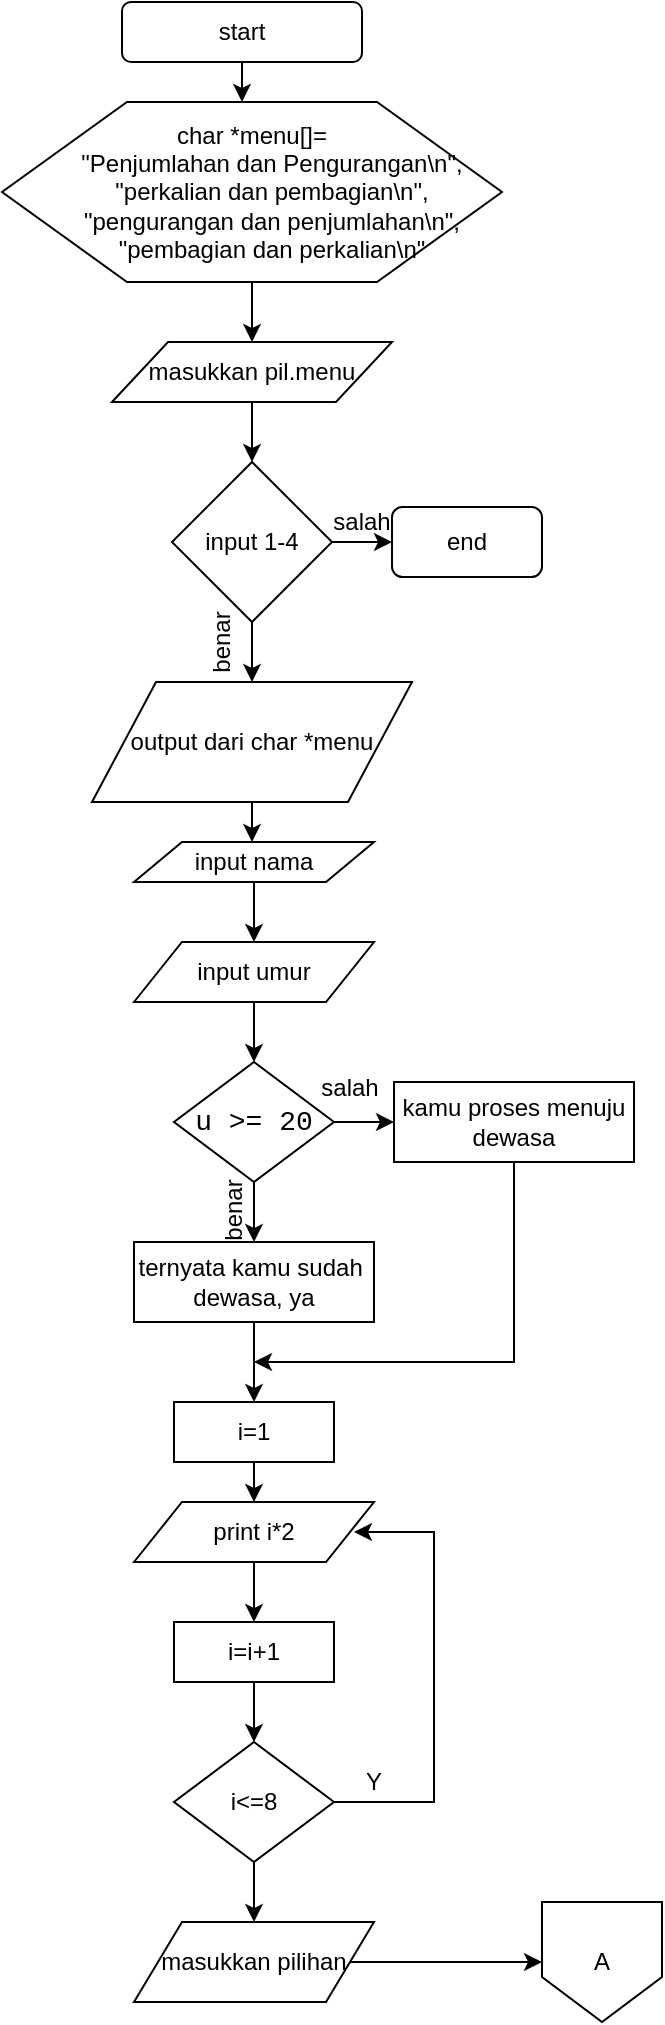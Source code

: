 <mxfile version="13.0.2" type="github" pages="2">
  <diagram id="ebdJBXKXP5XJlpO1t2-k" name="Halaman-1">
    <mxGraphModel dx="868" dy="450" grid="1" gridSize="10" guides="1" tooltips="1" connect="1" arrows="1" fold="1" page="1" pageScale="1" pageWidth="850" pageHeight="1100" math="0" shadow="0">
      <root>
        <mxCell id="0" />
        <mxCell id="1" parent="0" />
        <mxCell id="0wTifhs9pVpjUrF7IxjW-2" style="edgeStyle=orthogonalEdgeStyle;rounded=0;orthogonalLoop=1;jettySize=auto;html=1;" parent="1" source="0wTifhs9pVpjUrF7IxjW-1" edge="1">
          <mxGeometry relative="1" as="geometry">
            <mxPoint x="130" y="90" as="targetPoint" />
          </mxGeometry>
        </mxCell>
        <mxCell id="0wTifhs9pVpjUrF7IxjW-1" value="start" style="rounded=1;whiteSpace=wrap;html=1;" parent="1" vertex="1">
          <mxGeometry x="70" y="40" width="120" height="30" as="geometry" />
        </mxCell>
        <mxCell id="0wTifhs9pVpjUrF7IxjW-6" style="edgeStyle=orthogonalEdgeStyle;rounded=0;orthogonalLoop=1;jettySize=auto;html=1;" parent="1" edge="1">
          <mxGeometry relative="1" as="geometry">
            <mxPoint x="130" y="240" as="targetPoint" />
            <mxPoint x="130" y="210" as="sourcePoint" />
          </mxGeometry>
        </mxCell>
        <mxCell id="0wTifhs9pVpjUrF7IxjW-21" style="edgeStyle=orthogonalEdgeStyle;rounded=0;orthogonalLoop=1;jettySize=auto;html=1;" parent="1" source="0wTifhs9pVpjUrF7IxjW-7" edge="1">
          <mxGeometry relative="1" as="geometry">
            <mxPoint x="135" y="460" as="targetPoint" />
          </mxGeometry>
        </mxCell>
        <mxCell id="0wTifhs9pVpjUrF7IxjW-7" value="output dari char *menu" style="shape=parallelogram;perimeter=parallelogramPerimeter;whiteSpace=wrap;html=1;" parent="1" vertex="1">
          <mxGeometry x="55" y="380" width="160" height="60" as="geometry" />
        </mxCell>
        <mxCell id="0wTifhs9pVpjUrF7IxjW-9" style="edgeStyle=orthogonalEdgeStyle;rounded=0;orthogonalLoop=1;jettySize=auto;html=1;" parent="1" source="0wTifhs9pVpjUrF7IxjW-8" edge="1">
          <mxGeometry relative="1" as="geometry">
            <mxPoint x="135" y="210" as="targetPoint" />
          </mxGeometry>
        </mxCell>
        <mxCell id="0wTifhs9pVpjUrF7IxjW-8" value="&lt;div&gt;char *menu[]=&lt;/div&gt;&lt;div&gt;&amp;nbsp; &amp;nbsp; &amp;nbsp; &quot;Penjumlahan dan Pengurangan\n&quot;,&lt;/div&gt;&lt;div&gt;&amp;nbsp; &amp;nbsp; &amp;nbsp; &quot;perkalian dan pembagian\n&quot;,&lt;/div&gt;&lt;div&gt;&amp;nbsp; &amp;nbsp; &amp;nbsp; &quot;pengurangan dan penjumlahan\n&quot;,&lt;/div&gt;&lt;div&gt;&amp;nbsp; &amp;nbsp; &amp;nbsp; &quot;pembagian dan perkalian\n&quot;&lt;/div&gt;" style="shape=hexagon;perimeter=hexagonPerimeter2;whiteSpace=wrap;html=1;" parent="1" vertex="1">
          <mxGeometry x="10" y="90" width="250" height="90" as="geometry" />
        </mxCell>
        <mxCell id="0wTifhs9pVpjUrF7IxjW-12" style="edgeStyle=orthogonalEdgeStyle;rounded=0;orthogonalLoop=1;jettySize=auto;html=1;" parent="1" source="0wTifhs9pVpjUrF7IxjW-10" edge="1">
          <mxGeometry relative="1" as="geometry">
            <mxPoint x="135" y="270" as="targetPoint" />
          </mxGeometry>
        </mxCell>
        <mxCell id="0wTifhs9pVpjUrF7IxjW-10" value="masukkan pil.menu" style="shape=parallelogram;perimeter=parallelogramPerimeter;whiteSpace=wrap;html=1;" parent="1" vertex="1">
          <mxGeometry x="65" y="210" width="140" height="30" as="geometry" />
        </mxCell>
        <mxCell id="0wTifhs9pVpjUrF7IxjW-15" style="edgeStyle=orthogonalEdgeStyle;rounded=0;orthogonalLoop=1;jettySize=auto;html=1;entryX=0.5;entryY=0;entryDx=0;entryDy=0;" parent="1" source="0wTifhs9pVpjUrF7IxjW-13" target="0wTifhs9pVpjUrF7IxjW-7" edge="1">
          <mxGeometry relative="1" as="geometry" />
        </mxCell>
        <mxCell id="0wTifhs9pVpjUrF7IxjW-18" style="edgeStyle=orthogonalEdgeStyle;rounded=0;orthogonalLoop=1;jettySize=auto;html=1;" parent="1" source="0wTifhs9pVpjUrF7IxjW-13" target="0wTifhs9pVpjUrF7IxjW-16" edge="1">
          <mxGeometry relative="1" as="geometry" />
        </mxCell>
        <mxCell id="0wTifhs9pVpjUrF7IxjW-13" value="input 1-4" style="rhombus;whiteSpace=wrap;html=1;" parent="1" vertex="1">
          <mxGeometry x="95" y="270" width="80" height="80" as="geometry" />
        </mxCell>
        <mxCell id="0wTifhs9pVpjUrF7IxjW-16" value="end" style="rounded=1;whiteSpace=wrap;html=1;" parent="1" vertex="1">
          <mxGeometry x="205" y="292.5" width="75" height="35" as="geometry" />
        </mxCell>
        <mxCell id="0wTifhs9pVpjUrF7IxjW-19" value="salah" style="text;html=1;strokeColor=none;fillColor=none;align=center;verticalAlign=middle;whiteSpace=wrap;rounded=0;" parent="1" vertex="1">
          <mxGeometry x="170" y="290" width="40" height="20" as="geometry" />
        </mxCell>
        <mxCell id="0wTifhs9pVpjUrF7IxjW-20" value="benar" style="text;html=1;strokeColor=none;fillColor=none;align=center;verticalAlign=middle;whiteSpace=wrap;rounded=0;rotation=-90;" parent="1" vertex="1">
          <mxGeometry x="100" y="350" width="40" height="20" as="geometry" />
        </mxCell>
        <mxCell id="7cgkuKm9BomeFOLq-4Vx-50" style="edgeStyle=orthogonalEdgeStyle;rounded=0;orthogonalLoop=1;jettySize=auto;html=1;" edge="1" parent="1" source="7cgkuKm9BomeFOLq-4Vx-27" target="7cgkuKm9BomeFOLq-4Vx-29">
          <mxGeometry relative="1" as="geometry" />
        </mxCell>
        <mxCell id="7cgkuKm9BomeFOLq-4Vx-27" value="input nama" style="shape=parallelogram;perimeter=parallelogramPerimeter;whiteSpace=wrap;html=1;" vertex="1" parent="1">
          <mxGeometry x="76" y="460" width="120" height="20" as="geometry" />
        </mxCell>
        <mxCell id="7cgkuKm9BomeFOLq-4Vx-28" style="edgeStyle=orthogonalEdgeStyle;rounded=0;orthogonalLoop=1;jettySize=auto;html=1;" edge="1" parent="1" source="7cgkuKm9BomeFOLq-4Vx-29">
          <mxGeometry relative="1" as="geometry">
            <mxPoint x="136" y="570" as="targetPoint" />
          </mxGeometry>
        </mxCell>
        <mxCell id="7cgkuKm9BomeFOLq-4Vx-29" value="input umur" style="shape=parallelogram;perimeter=parallelogramPerimeter;whiteSpace=wrap;html=1;" vertex="1" parent="1">
          <mxGeometry x="76" y="510" width="120" height="30" as="geometry" />
        </mxCell>
        <mxCell id="7cgkuKm9BomeFOLq-4Vx-30" style="edgeStyle=orthogonalEdgeStyle;rounded=0;orthogonalLoop=1;jettySize=auto;html=1;" edge="1" parent="1" source="7cgkuKm9BomeFOLq-4Vx-32">
          <mxGeometry relative="1" as="geometry">
            <mxPoint x="136" y="660" as="targetPoint" />
          </mxGeometry>
        </mxCell>
        <mxCell id="7cgkuKm9BomeFOLq-4Vx-31" style="edgeStyle=orthogonalEdgeStyle;rounded=0;orthogonalLoop=1;jettySize=auto;html=1;" edge="1" parent="1" source="7cgkuKm9BomeFOLq-4Vx-32">
          <mxGeometry relative="1" as="geometry">
            <mxPoint x="206" y="600" as="targetPoint" />
          </mxGeometry>
        </mxCell>
        <mxCell id="7cgkuKm9BomeFOLq-4Vx-32" value="&lt;div style=&quot;font-family: &amp;#34;consolas&amp;#34; , &amp;#34;courier new&amp;#34; , monospace ; font-size: 14px ; line-height: 19px&quot;&gt;u &amp;gt;= &lt;span&gt;20&lt;/span&gt;&lt;/div&gt;" style="rhombus;whiteSpace=wrap;html=1;" vertex="1" parent="1">
          <mxGeometry x="96" y="570" width="80" height="60" as="geometry" />
        </mxCell>
        <mxCell id="7cgkuKm9BomeFOLq-4Vx-33" style="edgeStyle=orthogonalEdgeStyle;rounded=0;orthogonalLoop=1;jettySize=auto;html=1;" edge="1" parent="1" source="7cgkuKm9BomeFOLq-4Vx-34">
          <mxGeometry relative="1" as="geometry">
            <mxPoint x="136" y="740" as="targetPoint" />
          </mxGeometry>
        </mxCell>
        <mxCell id="7cgkuKm9BomeFOLq-4Vx-34" value="ternyata kamu sudah&amp;nbsp;&lt;br&gt;dewasa, ya" style="rounded=0;whiteSpace=wrap;html=1;" vertex="1" parent="1">
          <mxGeometry x="76" y="660" width="120" height="40" as="geometry" />
        </mxCell>
        <mxCell id="7cgkuKm9BomeFOLq-4Vx-35" style="edgeStyle=orthogonalEdgeStyle;rounded=0;orthogonalLoop=1;jettySize=auto;html=1;" edge="1" parent="1" source="7cgkuKm9BomeFOLq-4Vx-36">
          <mxGeometry relative="1" as="geometry">
            <mxPoint x="136" y="720" as="targetPoint" />
            <Array as="points">
              <mxPoint x="266" y="710" />
              <mxPoint x="266" y="710" />
            </Array>
          </mxGeometry>
        </mxCell>
        <mxCell id="7cgkuKm9BomeFOLq-4Vx-36" value="kamu proses menuju&lt;br&gt;dewasa" style="rounded=0;whiteSpace=wrap;html=1;" vertex="1" parent="1">
          <mxGeometry x="206" y="580" width="120" height="40" as="geometry" />
        </mxCell>
        <mxCell id="7cgkuKm9BomeFOLq-4Vx-37" value="benar" style="text;html=1;strokeColor=none;fillColor=none;align=center;verticalAlign=middle;whiteSpace=wrap;rounded=0;rotation=-90;" vertex="1" parent="1">
          <mxGeometry x="106" y="634" width="40" height="20" as="geometry" />
        </mxCell>
        <mxCell id="7cgkuKm9BomeFOLq-4Vx-38" value="salah" style="text;html=1;strokeColor=none;fillColor=none;align=center;verticalAlign=middle;whiteSpace=wrap;rounded=0;" vertex="1" parent="1">
          <mxGeometry x="164" y="573" width="40" height="20" as="geometry" />
        </mxCell>
        <mxCell id="7cgkuKm9BomeFOLq-4Vx-39" style="edgeStyle=orthogonalEdgeStyle;rounded=0;orthogonalLoop=1;jettySize=auto;html=1;" edge="1" parent="1" source="7cgkuKm9BomeFOLq-4Vx-40" target="7cgkuKm9BomeFOLq-4Vx-42">
          <mxGeometry relative="1" as="geometry">
            <mxPoint x="136" y="790" as="targetPoint" />
          </mxGeometry>
        </mxCell>
        <mxCell id="7cgkuKm9BomeFOLq-4Vx-40" value="i=1" style="rounded=0;whiteSpace=wrap;html=1;" vertex="1" parent="1">
          <mxGeometry x="96" y="740" width="80" height="30" as="geometry" />
        </mxCell>
        <mxCell id="7cgkuKm9BomeFOLq-4Vx-41" style="edgeStyle=orthogonalEdgeStyle;rounded=0;orthogonalLoop=1;jettySize=auto;html=1;" edge="1" parent="1" source="7cgkuKm9BomeFOLq-4Vx-42">
          <mxGeometry relative="1" as="geometry">
            <mxPoint x="136" y="850" as="targetPoint" />
          </mxGeometry>
        </mxCell>
        <mxCell id="7cgkuKm9BomeFOLq-4Vx-42" value="print i*2" style="shape=parallelogram;perimeter=parallelogramPerimeter;whiteSpace=wrap;html=1;" vertex="1" parent="1">
          <mxGeometry x="76" y="790" width="120" height="30" as="geometry" />
        </mxCell>
        <mxCell id="7cgkuKm9BomeFOLq-4Vx-43" style="edgeStyle=orthogonalEdgeStyle;rounded=0;orthogonalLoop=1;jettySize=auto;html=1;" edge="1" parent="1" source="7cgkuKm9BomeFOLq-4Vx-44">
          <mxGeometry relative="1" as="geometry">
            <mxPoint x="136" y="910" as="targetPoint" />
          </mxGeometry>
        </mxCell>
        <mxCell id="7cgkuKm9BomeFOLq-4Vx-44" value="i=i+1" style="rounded=0;whiteSpace=wrap;html=1;" vertex="1" parent="1">
          <mxGeometry x="96" y="850" width="80" height="30" as="geometry" />
        </mxCell>
        <mxCell id="7cgkuKm9BomeFOLq-4Vx-45" style="edgeStyle=orthogonalEdgeStyle;rounded=0;orthogonalLoop=1;jettySize=auto;html=1;" edge="1" parent="1" source="7cgkuKm9BomeFOLq-4Vx-47">
          <mxGeometry relative="1" as="geometry">
            <mxPoint x="186" y="805" as="targetPoint" />
            <Array as="points">
              <mxPoint x="226" y="940" />
              <mxPoint x="226" y="805" />
              <mxPoint x="189" y="805" />
            </Array>
          </mxGeometry>
        </mxCell>
        <mxCell id="7cgkuKm9BomeFOLq-4Vx-46" style="edgeStyle=orthogonalEdgeStyle;rounded=0;orthogonalLoop=1;jettySize=auto;html=1;" edge="1" parent="1" source="7cgkuKm9BomeFOLq-4Vx-47">
          <mxGeometry relative="1" as="geometry">
            <mxPoint x="136" y="1000" as="targetPoint" />
          </mxGeometry>
        </mxCell>
        <mxCell id="7cgkuKm9BomeFOLq-4Vx-47" value="i&amp;lt;=8" style="rhombus;whiteSpace=wrap;html=1;" vertex="1" parent="1">
          <mxGeometry x="96" y="910" width="80" height="60" as="geometry" />
        </mxCell>
        <mxCell id="7cgkuKm9BomeFOLq-4Vx-48" value="Y" style="text;html=1;strokeColor=none;fillColor=none;align=center;verticalAlign=middle;whiteSpace=wrap;rounded=0;" vertex="1" parent="1">
          <mxGeometry x="176" y="920" width="40" height="20" as="geometry" />
        </mxCell>
        <mxCell id="7cgkuKm9BomeFOLq-4Vx-63" style="edgeStyle=orthogonalEdgeStyle;rounded=0;orthogonalLoop=1;jettySize=auto;html=1;" edge="1" parent="1" source="7cgkuKm9BomeFOLq-4Vx-49" target="7cgkuKm9BomeFOLq-4Vx-64">
          <mxGeometry relative="1" as="geometry">
            <mxPoint x="290" y="1020" as="targetPoint" />
          </mxGeometry>
        </mxCell>
        <mxCell id="7cgkuKm9BomeFOLq-4Vx-49" value="masukkan pilihan" style="shape=parallelogram;perimeter=parallelogramPerimeter;whiteSpace=wrap;html=1;" vertex="1" parent="1">
          <mxGeometry x="76" y="1000" width="120" height="40" as="geometry" />
        </mxCell>
        <mxCell id="7cgkuKm9BomeFOLq-4Vx-64" value="A" style="shape=offPageConnector;whiteSpace=wrap;html=1;" vertex="1" parent="1">
          <mxGeometry x="280" y="990" width="60" height="60" as="geometry" />
        </mxCell>
      </root>
    </mxGraphModel>
  </diagram>
  <diagram id="DmgJf3vSw39suGwBix9l" name="Halaman-2">
    <mxGraphModel dx="868" dy="450" grid="1" gridSize="10" guides="1" tooltips="1" connect="1" arrows="1" fold="1" page="1" pageScale="1" pageWidth="1100" pageHeight="850" math="0" shadow="0">
      <root>
        <mxCell id="-30Xm608WDupodjD7dE_-0" />
        <mxCell id="-30Xm608WDupodjD7dE_-1" parent="-30Xm608WDupodjD7dE_-0" />
        <mxCell id="-30Xm608WDupodjD7dE_-3" style="edgeStyle=orthogonalEdgeStyle;rounded=0;orthogonalLoop=1;jettySize=auto;html=1;" edge="1" parent="-30Xm608WDupodjD7dE_-1" source="-30Xm608WDupodjD7dE_-2" target="-30Xm608WDupodjD7dE_-4">
          <mxGeometry relative="1" as="geometry">
            <mxPoint x="70" y="160" as="targetPoint" />
            <Array as="points">
              <mxPoint x="400" y="130" />
            </Array>
          </mxGeometry>
        </mxCell>
        <mxCell id="-30Xm608WDupodjD7dE_-2" value="A" style="shape=offPageConnector;whiteSpace=wrap;html=1;size=0.512;" vertex="1" parent="-30Xm608WDupodjD7dE_-1">
          <mxGeometry x="360" y="20" width="80" height="80" as="geometry" />
        </mxCell>
        <mxCell id="-30Xm608WDupodjD7dE_-5" style="edgeStyle=orthogonalEdgeStyle;rounded=0;orthogonalLoop=1;jettySize=auto;html=1;" edge="1" parent="-30Xm608WDupodjD7dE_-1" source="-30Xm608WDupodjD7dE_-4">
          <mxGeometry relative="1" as="geometry">
            <mxPoint x="70" y="510" as="targetPoint" />
          </mxGeometry>
        </mxCell>
        <mxCell id="-30Xm608WDupodjD7dE_-6" style="edgeStyle=orthogonalEdgeStyle;rounded=0;orthogonalLoop=1;jettySize=auto;html=1;" edge="1" parent="-30Xm608WDupodjD7dE_-1" source="-30Xm608WDupodjD7dE_-4" target="-30Xm608WDupodjD7dE_-7">
          <mxGeometry relative="1" as="geometry">
            <mxPoint x="160" y="190" as="targetPoint" />
          </mxGeometry>
        </mxCell>
        <mxCell id="-30Xm608WDupodjD7dE_-4" value="pilih 1" style="rhombus;whiteSpace=wrap;html=1;" vertex="1" parent="-30Xm608WDupodjD7dE_-1">
          <mxGeometry x="30" y="150" width="80" height="80" as="geometry" />
        </mxCell>
        <mxCell id="-30Xm608WDupodjD7dE_-8" style="edgeStyle=orthogonalEdgeStyle;rounded=0;orthogonalLoop=1;jettySize=auto;html=1;" edge="1" parent="-30Xm608WDupodjD7dE_-1" source="-30Xm608WDupodjD7dE_-7">
          <mxGeometry relative="1" as="geometry">
            <mxPoint x="190" y="240" as="targetPoint" />
          </mxGeometry>
        </mxCell>
        <mxCell id="-30Xm608WDupodjD7dE_-7" value="soal 1&lt;br&gt;input tinggi&lt;br&gt;dan alas" style="shape=parallelogram;perimeter=parallelogramPerimeter;whiteSpace=wrap;html=1;" vertex="1" parent="-30Xm608WDupodjD7dE_-1">
          <mxGeometry x="130" y="165" width="120" height="50" as="geometry" />
        </mxCell>
        <mxCell id="-30Xm608WDupodjD7dE_-11" style="edgeStyle=orthogonalEdgeStyle;rounded=0;orthogonalLoop=1;jettySize=auto;html=1;" edge="1" parent="-30Xm608WDupodjD7dE_-1" source="-30Xm608WDupodjD7dE_-10" target="-30Xm608WDupodjD7dE_-12">
          <mxGeometry relative="1" as="geometry">
            <mxPoint x="190" y="300" as="targetPoint" />
          </mxGeometry>
        </mxCell>
        <mxCell id="-30Xm608WDupodjD7dE_-10" value="input jawaban" style="shape=parallelogram;perimeter=parallelogramPerimeter;whiteSpace=wrap;html=1;" vertex="1" parent="-30Xm608WDupodjD7dE_-1">
          <mxGeometry x="130" y="240" width="120" height="30" as="geometry" />
        </mxCell>
        <mxCell id="-30Xm608WDupodjD7dE_-13" style="edgeStyle=orthogonalEdgeStyle;rounded=0;orthogonalLoop=1;jettySize=auto;html=1;" edge="1" parent="-30Xm608WDupodjD7dE_-1" source="-30Xm608WDupodjD7dE_-12" target="-30Xm608WDupodjD7dE_-14">
          <mxGeometry relative="1" as="geometry">
            <mxPoint x="190" y="350" as="targetPoint" />
          </mxGeometry>
        </mxCell>
        <mxCell id="-30Xm608WDupodjD7dE_-12" value="proses penghitungan" style="rounded=0;whiteSpace=wrap;html=1;" vertex="1" parent="-30Xm608WDupodjD7dE_-1">
          <mxGeometry x="130" y="290" width="120" height="30" as="geometry" />
        </mxCell>
        <mxCell id="-30Xm608WDupodjD7dE_-15" style="edgeStyle=orthogonalEdgeStyle;rounded=0;orthogonalLoop=1;jettySize=auto;html=1;" edge="1" parent="-30Xm608WDupodjD7dE_-1" source="-30Xm608WDupodjD7dE_-14">
          <mxGeometry relative="1" as="geometry">
            <mxPoint x="310" y="190" as="targetPoint" />
            <Array as="points">
              <mxPoint x="280" y="380" />
              <mxPoint x="280" y="190" />
              <mxPoint x="300" y="190" />
            </Array>
          </mxGeometry>
        </mxCell>
        <mxCell id="-30Xm608WDupodjD7dE_-23" style="edgeStyle=orthogonalEdgeStyle;rounded=0;orthogonalLoop=1;jettySize=auto;html=1;" edge="1" parent="-30Xm608WDupodjD7dE_-1" source="-30Xm608WDupodjD7dE_-14" target="n_Fw9fXatT2SDupdEC6r-18">
          <mxGeometry relative="1" as="geometry">
            <mxPoint x="190" y="490" as="targetPoint" />
            <Array as="points">
              <mxPoint x="190" y="460" />
            </Array>
          </mxGeometry>
        </mxCell>
        <mxCell id="-30Xm608WDupodjD7dE_-14" value="jawaban" style="rhombus;whiteSpace=wrap;html=1;" vertex="1" parent="-30Xm608WDupodjD7dE_-1">
          <mxGeometry x="150" y="340" width="80" height="80" as="geometry" />
        </mxCell>
        <mxCell id="-30Xm608WDupodjD7dE_-17" style="edgeStyle=orthogonalEdgeStyle;rounded=0;orthogonalLoop=1;jettySize=auto;html=1;" edge="1" parent="-30Xm608WDupodjD7dE_-1" source="-30Xm608WDupodjD7dE_-16">
          <mxGeometry relative="1" as="geometry">
            <mxPoint x="366" y="250" as="targetPoint" />
          </mxGeometry>
        </mxCell>
        <mxCell id="-30Xm608WDupodjD7dE_-16" value="soal 2&lt;br&gt;masukkan diameter&lt;br&gt;dan nilai phi" style="shape=parallelogram;perimeter=parallelogramPerimeter;whiteSpace=wrap;html=1;" vertex="1" parent="-30Xm608WDupodjD7dE_-1">
          <mxGeometry x="296" y="160" width="140" height="60" as="geometry" />
        </mxCell>
        <mxCell id="-30Xm608WDupodjD7dE_-18" style="edgeStyle=orthogonalEdgeStyle;rounded=0;orthogonalLoop=1;jettySize=auto;html=1;" edge="1" parent="-30Xm608WDupodjD7dE_-1" source="-30Xm608WDupodjD7dE_-19" target="-30Xm608WDupodjD7dE_-21">
          <mxGeometry relative="1" as="geometry">
            <mxPoint x="366" y="300" as="targetPoint" />
          </mxGeometry>
        </mxCell>
        <mxCell id="-30Xm608WDupodjD7dE_-19" value="input jawaban" style="shape=parallelogram;perimeter=parallelogramPerimeter;whiteSpace=wrap;html=1;" vertex="1" parent="-30Xm608WDupodjD7dE_-1">
          <mxGeometry x="306" y="240" width="120" height="30" as="geometry" />
        </mxCell>
        <mxCell id="-30Xm608WDupodjD7dE_-20" style="edgeStyle=orthogonalEdgeStyle;rounded=0;orthogonalLoop=1;jettySize=auto;html=1;" edge="1" parent="-30Xm608WDupodjD7dE_-1" source="-30Xm608WDupodjD7dE_-21">
          <mxGeometry relative="1" as="geometry">
            <mxPoint x="366" y="340" as="targetPoint" />
          </mxGeometry>
        </mxCell>
        <mxCell id="-30Xm608WDupodjD7dE_-21" value="proses penghitungan" style="rounded=0;whiteSpace=wrap;html=1;" vertex="1" parent="-30Xm608WDupodjD7dE_-1">
          <mxGeometry x="306" y="290" width="120" height="30" as="geometry" />
        </mxCell>
        <mxCell id="-30Xm608WDupodjD7dE_-24" style="edgeStyle=orthogonalEdgeStyle;rounded=0;orthogonalLoop=1;jettySize=auto;html=1;" edge="1" parent="-30Xm608WDupodjD7dE_-1" source="-30Xm608WDupodjD7dE_-22">
          <mxGeometry relative="1" as="geometry">
            <mxPoint x="476" y="190" as="targetPoint" />
            <Array as="points">
              <mxPoint x="446" y="380" />
              <mxPoint x="446" y="190" />
            </Array>
          </mxGeometry>
        </mxCell>
        <mxCell id="-30Xm608WDupodjD7dE_-22" value="jawaban" style="rhombus;whiteSpace=wrap;html=1;" vertex="1" parent="-30Xm608WDupodjD7dE_-1">
          <mxGeometry x="326" y="340" width="80" height="80" as="geometry" />
        </mxCell>
        <mxCell id="-30Xm608WDupodjD7dE_-25" style="edgeStyle=orthogonalEdgeStyle;rounded=0;orthogonalLoop=1;jettySize=auto;html=1;" edge="1" parent="-30Xm608WDupodjD7dE_-1" source="-30Xm608WDupodjD7dE_-26">
          <mxGeometry relative="1" as="geometry">
            <mxPoint x="530" y="255" as="targetPoint" />
          </mxGeometry>
        </mxCell>
        <mxCell id="-30Xm608WDupodjD7dE_-26" value="soal 3&lt;br&gt;masukkan diameter&lt;br&gt;dan nilai phi" style="shape=parallelogram;perimeter=parallelogramPerimeter;whiteSpace=wrap;html=1;" vertex="1" parent="-30Xm608WDupodjD7dE_-1">
          <mxGeometry x="460" y="165" width="140" height="60" as="geometry" />
        </mxCell>
        <mxCell id="-30Xm608WDupodjD7dE_-27" style="edgeStyle=orthogonalEdgeStyle;rounded=0;orthogonalLoop=1;jettySize=auto;html=1;" edge="1" parent="-30Xm608WDupodjD7dE_-1" source="-30Xm608WDupodjD7dE_-28" target="-30Xm608WDupodjD7dE_-30">
          <mxGeometry relative="1" as="geometry">
            <mxPoint x="530" y="305" as="targetPoint" />
          </mxGeometry>
        </mxCell>
        <mxCell id="-30Xm608WDupodjD7dE_-28" value="input jawaban" style="shape=parallelogram;perimeter=parallelogramPerimeter;whiteSpace=wrap;html=1;" vertex="1" parent="-30Xm608WDupodjD7dE_-1">
          <mxGeometry x="470" y="245" width="120" height="30" as="geometry" />
        </mxCell>
        <mxCell id="-30Xm608WDupodjD7dE_-29" style="edgeStyle=orthogonalEdgeStyle;rounded=0;orthogonalLoop=1;jettySize=auto;html=1;" edge="1" parent="-30Xm608WDupodjD7dE_-1" source="-30Xm608WDupodjD7dE_-30">
          <mxGeometry relative="1" as="geometry">
            <mxPoint x="530" y="345" as="targetPoint" />
          </mxGeometry>
        </mxCell>
        <mxCell id="-30Xm608WDupodjD7dE_-30" value="proses penghitungan" style="rounded=0;whiteSpace=wrap;html=1;" vertex="1" parent="-30Xm608WDupodjD7dE_-1">
          <mxGeometry x="470" y="295" width="120" height="30" as="geometry" />
        </mxCell>
        <mxCell id="-30Xm608WDupodjD7dE_-31" style="edgeStyle=orthogonalEdgeStyle;rounded=0;orthogonalLoop=1;jettySize=auto;html=1;" edge="1" parent="-30Xm608WDupodjD7dE_-1" source="-30Xm608WDupodjD7dE_-32">
          <mxGeometry relative="1" as="geometry">
            <mxPoint x="640" y="195" as="targetPoint" />
            <Array as="points">
              <mxPoint x="610" y="385" />
              <mxPoint x="610" y="195" />
            </Array>
          </mxGeometry>
        </mxCell>
        <mxCell id="-30Xm608WDupodjD7dE_-32" value="jawaban" style="rhombus;whiteSpace=wrap;html=1;" vertex="1" parent="-30Xm608WDupodjD7dE_-1">
          <mxGeometry x="490" y="345" width="80" height="80" as="geometry" />
        </mxCell>
        <mxCell id="n_Fw9fXatT2SDupdEC6r-0" style="edgeStyle=orthogonalEdgeStyle;rounded=0;orthogonalLoop=1;jettySize=auto;html=1;" edge="1" parent="-30Xm608WDupodjD7dE_-1" source="n_Fw9fXatT2SDupdEC6r-1">
          <mxGeometry relative="1" as="geometry">
            <mxPoint x="696" y="255" as="targetPoint" />
          </mxGeometry>
        </mxCell>
        <mxCell id="n_Fw9fXatT2SDupdEC6r-1" value="soal 4&lt;br&gt;masukkan tinggi&lt;br&gt;dan alas" style="shape=parallelogram;perimeter=parallelogramPerimeter;whiteSpace=wrap;html=1;" vertex="1" parent="-30Xm608WDupodjD7dE_-1">
          <mxGeometry x="626" y="165" width="140" height="60" as="geometry" />
        </mxCell>
        <mxCell id="n_Fw9fXatT2SDupdEC6r-2" style="edgeStyle=orthogonalEdgeStyle;rounded=0;orthogonalLoop=1;jettySize=auto;html=1;" edge="1" parent="-30Xm608WDupodjD7dE_-1" source="n_Fw9fXatT2SDupdEC6r-3" target="n_Fw9fXatT2SDupdEC6r-5">
          <mxGeometry relative="1" as="geometry">
            <mxPoint x="696" y="305" as="targetPoint" />
          </mxGeometry>
        </mxCell>
        <mxCell id="n_Fw9fXatT2SDupdEC6r-3" value="input jawaban" style="shape=parallelogram;perimeter=parallelogramPerimeter;whiteSpace=wrap;html=1;" vertex="1" parent="-30Xm608WDupodjD7dE_-1">
          <mxGeometry x="636" y="245" width="120" height="30" as="geometry" />
        </mxCell>
        <mxCell id="n_Fw9fXatT2SDupdEC6r-4" style="edgeStyle=orthogonalEdgeStyle;rounded=0;orthogonalLoop=1;jettySize=auto;html=1;" edge="1" parent="-30Xm608WDupodjD7dE_-1" source="n_Fw9fXatT2SDupdEC6r-5">
          <mxGeometry relative="1" as="geometry">
            <mxPoint x="696" y="345" as="targetPoint" />
          </mxGeometry>
        </mxCell>
        <mxCell id="n_Fw9fXatT2SDupdEC6r-5" value="proses penghitungan" style="rounded=0;whiteSpace=wrap;html=1;" vertex="1" parent="-30Xm608WDupodjD7dE_-1">
          <mxGeometry x="636" y="295" width="120" height="30" as="geometry" />
        </mxCell>
        <mxCell id="n_Fw9fXatT2SDupdEC6r-6" style="edgeStyle=orthogonalEdgeStyle;rounded=0;orthogonalLoop=1;jettySize=auto;html=1;" edge="1" parent="-30Xm608WDupodjD7dE_-1" source="n_Fw9fXatT2SDupdEC6r-7">
          <mxGeometry relative="1" as="geometry">
            <mxPoint x="806" y="195" as="targetPoint" />
            <Array as="points">
              <mxPoint x="776" y="385" />
              <mxPoint x="776" y="195" />
            </Array>
          </mxGeometry>
        </mxCell>
        <mxCell id="n_Fw9fXatT2SDupdEC6r-7" value="jawaban" style="rhombus;whiteSpace=wrap;html=1;" vertex="1" parent="-30Xm608WDupodjD7dE_-1">
          <mxGeometry x="656" y="345" width="80" height="80" as="geometry" />
        </mxCell>
        <mxCell id="n_Fw9fXatT2SDupdEC6r-8" style="edgeStyle=orthogonalEdgeStyle;rounded=0;orthogonalLoop=1;jettySize=auto;html=1;" edge="1" parent="-30Xm608WDupodjD7dE_-1" source="n_Fw9fXatT2SDupdEC6r-9">
          <mxGeometry relative="1" as="geometry">
            <mxPoint x="863" y="255" as="targetPoint" />
          </mxGeometry>
        </mxCell>
        <mxCell id="n_Fw9fXatT2SDupdEC6r-9" value="soal 5&lt;br&gt;masukkan tinggi&amp;nbsp;&lt;br&gt;dan alas" style="shape=parallelogram;perimeter=parallelogramPerimeter;whiteSpace=wrap;html=1;" vertex="1" parent="-30Xm608WDupodjD7dE_-1">
          <mxGeometry x="793" y="165" width="140" height="60" as="geometry" />
        </mxCell>
        <mxCell id="n_Fw9fXatT2SDupdEC6r-10" style="edgeStyle=orthogonalEdgeStyle;rounded=0;orthogonalLoop=1;jettySize=auto;html=1;" edge="1" parent="-30Xm608WDupodjD7dE_-1" source="n_Fw9fXatT2SDupdEC6r-11" target="n_Fw9fXatT2SDupdEC6r-13">
          <mxGeometry relative="1" as="geometry">
            <mxPoint x="863" y="305" as="targetPoint" />
          </mxGeometry>
        </mxCell>
        <mxCell id="n_Fw9fXatT2SDupdEC6r-11" value="input jawaban" style="shape=parallelogram;perimeter=parallelogramPerimeter;whiteSpace=wrap;html=1;" vertex="1" parent="-30Xm608WDupodjD7dE_-1">
          <mxGeometry x="803" y="245" width="120" height="30" as="geometry" />
        </mxCell>
        <mxCell id="n_Fw9fXatT2SDupdEC6r-12" style="edgeStyle=orthogonalEdgeStyle;rounded=0;orthogonalLoop=1;jettySize=auto;html=1;" edge="1" parent="-30Xm608WDupodjD7dE_-1" source="n_Fw9fXatT2SDupdEC6r-13">
          <mxGeometry relative="1" as="geometry">
            <mxPoint x="863" y="345" as="targetPoint" />
          </mxGeometry>
        </mxCell>
        <mxCell id="n_Fw9fXatT2SDupdEC6r-13" value="proses penghitungan" style="rounded=0;whiteSpace=wrap;html=1;" vertex="1" parent="-30Xm608WDupodjD7dE_-1">
          <mxGeometry x="803" y="295" width="120" height="30" as="geometry" />
        </mxCell>
        <mxCell id="n_Fw9fXatT2SDupdEC6r-14" style="edgeStyle=orthogonalEdgeStyle;rounded=0;orthogonalLoop=1;jettySize=auto;html=1;entryX=0.5;entryY=0;entryDx=0;entryDy=0;" edge="1" parent="-30Xm608WDupodjD7dE_-1" source="n_Fw9fXatT2SDupdEC6r-15" target="n_Fw9fXatT2SDupdEC6r-18">
          <mxGeometry relative="1" as="geometry">
            <mxPoint x="980" y="385" as="targetPoint" />
            <Array as="points">
              <mxPoint x="983" y="385" />
            </Array>
          </mxGeometry>
        </mxCell>
        <mxCell id="n_Fw9fXatT2SDupdEC6r-15" value="jawaban" style="rhombus;whiteSpace=wrap;html=1;" vertex="1" parent="-30Xm608WDupodjD7dE_-1">
          <mxGeometry x="823" y="345" width="80" height="80" as="geometry" />
        </mxCell>
        <mxCell id="n_Fw9fXatT2SDupdEC6r-36" style="edgeStyle=orthogonalEdgeStyle;rounded=0;orthogonalLoop=1;jettySize=auto;html=1;" edge="1" parent="-30Xm608WDupodjD7dE_-1" source="n_Fw9fXatT2SDupdEC6r-18">
          <mxGeometry relative="1" as="geometry">
            <mxPoint x="983" y="520" as="targetPoint" />
          </mxGeometry>
        </mxCell>
        <mxCell id="n_Fw9fXatT2SDupdEC6r-18" value="tampilkan skor" style="shape=parallelogram;perimeter=parallelogramPerimeter;whiteSpace=wrap;html=1;" vertex="1" parent="-30Xm608WDupodjD7dE_-1">
          <mxGeometry x="923" y="430" width="120" height="60" as="geometry" />
        </mxCell>
        <mxCell id="n_Fw9fXatT2SDupdEC6r-20" value="end" style="rounded=1;whiteSpace=wrap;html=1;" vertex="1" parent="-30Xm608WDupodjD7dE_-1">
          <mxGeometry x="923" y="610" width="120" height="40" as="geometry" />
        </mxCell>
        <mxCell id="n_Fw9fXatT2SDupdEC6r-26" value="" style="endArrow=none;html=1;entryX=0.5;entryY=1;entryDx=0;entryDy=0;" edge="1" parent="-30Xm608WDupodjD7dE_-1" target="-30Xm608WDupodjD7dE_-22">
          <mxGeometry width="50" height="50" relative="1" as="geometry">
            <mxPoint x="366" y="460" as="sourcePoint" />
            <mxPoint x="376" y="410" as="targetPoint" />
          </mxGeometry>
        </mxCell>
        <mxCell id="n_Fw9fXatT2SDupdEC6r-28" value="" style="endArrow=none;html=1;" edge="1" parent="-30Xm608WDupodjD7dE_-1">
          <mxGeometry width="50" height="50" relative="1" as="geometry">
            <mxPoint x="530" y="460" as="sourcePoint" />
            <mxPoint x="530" y="425" as="targetPoint" />
          </mxGeometry>
        </mxCell>
        <mxCell id="n_Fw9fXatT2SDupdEC6r-29" value="" style="endArrow=none;html=1;" edge="1" parent="-30Xm608WDupodjD7dE_-1">
          <mxGeometry width="50" height="50" relative="1" as="geometry">
            <mxPoint x="696" y="460" as="sourcePoint" />
            <mxPoint x="696" y="425" as="targetPoint" />
          </mxGeometry>
        </mxCell>
        <mxCell id="n_Fw9fXatT2SDupdEC6r-30" value="" style="endArrow=none;html=1;" edge="1" parent="-30Xm608WDupodjD7dE_-1">
          <mxGeometry width="50" height="50" relative="1" as="geometry">
            <mxPoint x="863" y="460" as="sourcePoint" />
            <mxPoint x="863" y="425" as="targetPoint" />
          </mxGeometry>
        </mxCell>
        <mxCell id="n_Fw9fXatT2SDupdEC6r-34" style="edgeStyle=orthogonalEdgeStyle;rounded=0;orthogonalLoop=1;jettySize=auto;html=1;entryX=0;entryY=0.5;entryDx=0;entryDy=0;" edge="1" parent="-30Xm608WDupodjD7dE_-1" source="n_Fw9fXatT2SDupdEC6r-33" target="n_Fw9fXatT2SDupdEC6r-35">
          <mxGeometry relative="1" as="geometry">
            <mxPoint x="150" y="550" as="targetPoint" />
          </mxGeometry>
        </mxCell>
        <mxCell id="n_Fw9fXatT2SDupdEC6r-33" value="pilih&amp;lt;2" style="rhombus;whiteSpace=wrap;html=1;" vertex="1" parent="-30Xm608WDupodjD7dE_-1">
          <mxGeometry x="30" y="510" width="80" height="80" as="geometry" />
        </mxCell>
        <mxCell id="n_Fw9fXatT2SDupdEC6r-38" style="edgeStyle=orthogonalEdgeStyle;rounded=0;orthogonalLoop=1;jettySize=auto;html=1;entryX=0.5;entryY=0;entryDx=0;entryDy=0;" edge="1" parent="-30Xm608WDupodjD7dE_-1">
          <mxGeometry relative="1" as="geometry">
            <mxPoint x="984" y="580" as="sourcePoint" />
            <mxPoint x="983" y="610" as="targetPoint" />
          </mxGeometry>
        </mxCell>
        <mxCell id="n_Fw9fXatT2SDupdEC6r-35" value="terimakasih" style="shape=parallelogram;perimeter=parallelogramPerimeter;whiteSpace=wrap;html=1;" vertex="1" parent="-30Xm608WDupodjD7dE_-1">
          <mxGeometry x="924" y="520" width="120" height="60" as="geometry" />
        </mxCell>
      </root>
    </mxGraphModel>
  </diagram>
</mxfile>

